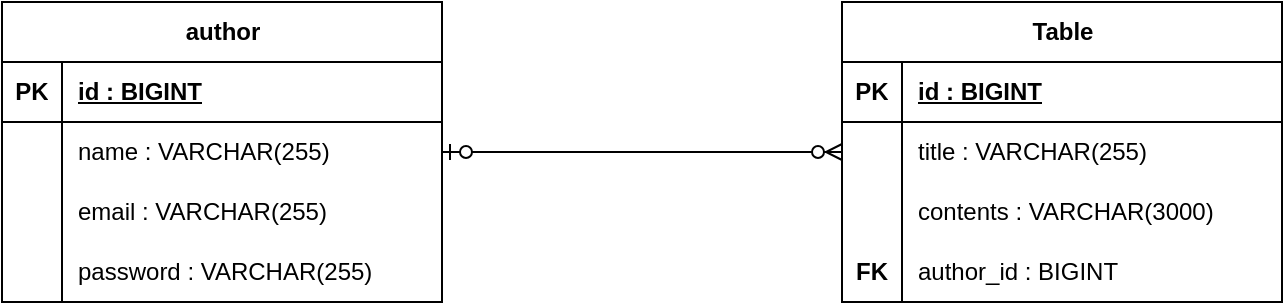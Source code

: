 <mxfile version="22.1.3" type="device">
  <diagram name="페이지-1" id="vT-tidWqIuYRH-flAzDQ">
    <mxGraphModel dx="1050" dy="542" grid="1" gridSize="10" guides="1" tooltips="1" connect="1" arrows="1" fold="1" page="1" pageScale="1" pageWidth="1200" pageHeight="1600" math="0" shadow="0">
      <root>
        <mxCell id="0" />
        <mxCell id="1" parent="0" />
        <mxCell id="nlA5F3Gw9ioXf3FcFBnv-2" value="author" style="shape=table;startSize=30;container=1;collapsible=1;childLayout=tableLayout;fixedRows=1;rowLines=0;fontStyle=1;align=center;resizeLast=1;html=1;" parent="1" vertex="1">
          <mxGeometry x="360" y="270" width="220" height="150" as="geometry" />
        </mxCell>
        <mxCell id="nlA5F3Gw9ioXf3FcFBnv-3" value="" style="shape=tableRow;horizontal=0;startSize=0;swimlaneHead=0;swimlaneBody=0;fillColor=none;collapsible=0;dropTarget=0;points=[[0,0.5],[1,0.5]];portConstraint=eastwest;top=0;left=0;right=0;bottom=1;" parent="nlA5F3Gw9ioXf3FcFBnv-2" vertex="1">
          <mxGeometry y="30" width="220" height="30" as="geometry" />
        </mxCell>
        <mxCell id="nlA5F3Gw9ioXf3FcFBnv-4" value="PK" style="shape=partialRectangle;connectable=0;fillColor=none;top=0;left=0;bottom=0;right=0;fontStyle=1;overflow=hidden;whiteSpace=wrap;html=1;" parent="nlA5F3Gw9ioXf3FcFBnv-3" vertex="1">
          <mxGeometry width="30" height="30" as="geometry">
            <mxRectangle width="30" height="30" as="alternateBounds" />
          </mxGeometry>
        </mxCell>
        <mxCell id="nlA5F3Gw9ioXf3FcFBnv-5" value="id : BIGINT" style="shape=partialRectangle;connectable=0;fillColor=none;top=0;left=0;bottom=0;right=0;align=left;spacingLeft=6;fontStyle=5;overflow=hidden;whiteSpace=wrap;html=1;" parent="nlA5F3Gw9ioXf3FcFBnv-3" vertex="1">
          <mxGeometry x="30" width="190" height="30" as="geometry">
            <mxRectangle width="190" height="30" as="alternateBounds" />
          </mxGeometry>
        </mxCell>
        <mxCell id="nlA5F3Gw9ioXf3FcFBnv-6" value="" style="shape=tableRow;horizontal=0;startSize=0;swimlaneHead=0;swimlaneBody=0;fillColor=none;collapsible=0;dropTarget=0;points=[[0,0.5],[1,0.5]];portConstraint=eastwest;top=0;left=0;right=0;bottom=0;" parent="nlA5F3Gw9ioXf3FcFBnv-2" vertex="1">
          <mxGeometry y="60" width="220" height="30" as="geometry" />
        </mxCell>
        <mxCell id="nlA5F3Gw9ioXf3FcFBnv-7" value="" style="shape=partialRectangle;connectable=0;fillColor=none;top=0;left=0;bottom=0;right=0;editable=1;overflow=hidden;whiteSpace=wrap;html=1;" parent="nlA5F3Gw9ioXf3FcFBnv-6" vertex="1">
          <mxGeometry width="30" height="30" as="geometry">
            <mxRectangle width="30" height="30" as="alternateBounds" />
          </mxGeometry>
        </mxCell>
        <mxCell id="nlA5F3Gw9ioXf3FcFBnv-8" value="name : VARCHAR(255)" style="shape=partialRectangle;connectable=0;fillColor=none;top=0;left=0;bottom=0;right=0;align=left;spacingLeft=6;overflow=hidden;whiteSpace=wrap;html=1;" parent="nlA5F3Gw9ioXf3FcFBnv-6" vertex="1">
          <mxGeometry x="30" width="190" height="30" as="geometry">
            <mxRectangle width="190" height="30" as="alternateBounds" />
          </mxGeometry>
        </mxCell>
        <mxCell id="nlA5F3Gw9ioXf3FcFBnv-9" value="" style="shape=tableRow;horizontal=0;startSize=0;swimlaneHead=0;swimlaneBody=0;fillColor=none;collapsible=0;dropTarget=0;points=[[0,0.5],[1,0.5]];portConstraint=eastwest;top=0;left=0;right=0;bottom=0;" parent="nlA5F3Gw9ioXf3FcFBnv-2" vertex="1">
          <mxGeometry y="90" width="220" height="30" as="geometry" />
        </mxCell>
        <mxCell id="nlA5F3Gw9ioXf3FcFBnv-10" value="" style="shape=partialRectangle;connectable=0;fillColor=none;top=0;left=0;bottom=0;right=0;editable=1;overflow=hidden;whiteSpace=wrap;html=1;" parent="nlA5F3Gw9ioXf3FcFBnv-9" vertex="1">
          <mxGeometry width="30" height="30" as="geometry">
            <mxRectangle width="30" height="30" as="alternateBounds" />
          </mxGeometry>
        </mxCell>
        <mxCell id="nlA5F3Gw9ioXf3FcFBnv-11" value="email : VARCHAR(255)" style="shape=partialRectangle;connectable=0;fillColor=none;top=0;left=0;bottom=0;right=0;align=left;spacingLeft=6;overflow=hidden;whiteSpace=wrap;html=1;" parent="nlA5F3Gw9ioXf3FcFBnv-9" vertex="1">
          <mxGeometry x="30" width="190" height="30" as="geometry">
            <mxRectangle width="190" height="30" as="alternateBounds" />
          </mxGeometry>
        </mxCell>
        <mxCell id="nlA5F3Gw9ioXf3FcFBnv-12" value="" style="shape=tableRow;horizontal=0;startSize=0;swimlaneHead=0;swimlaneBody=0;fillColor=none;collapsible=0;dropTarget=0;points=[[0,0.5],[1,0.5]];portConstraint=eastwest;top=0;left=0;right=0;bottom=0;" parent="nlA5F3Gw9ioXf3FcFBnv-2" vertex="1">
          <mxGeometry y="120" width="220" height="30" as="geometry" />
        </mxCell>
        <mxCell id="nlA5F3Gw9ioXf3FcFBnv-13" value="" style="shape=partialRectangle;connectable=0;fillColor=none;top=0;left=0;bottom=0;right=0;editable=1;overflow=hidden;whiteSpace=wrap;html=1;" parent="nlA5F3Gw9ioXf3FcFBnv-12" vertex="1">
          <mxGeometry width="30" height="30" as="geometry">
            <mxRectangle width="30" height="30" as="alternateBounds" />
          </mxGeometry>
        </mxCell>
        <mxCell id="nlA5F3Gw9ioXf3FcFBnv-14" value="password : VARCHAR(255)" style="shape=partialRectangle;connectable=0;fillColor=none;top=0;left=0;bottom=0;right=0;align=left;spacingLeft=6;overflow=hidden;whiteSpace=wrap;html=1;" parent="nlA5F3Gw9ioXf3FcFBnv-12" vertex="1">
          <mxGeometry x="30" width="190" height="30" as="geometry">
            <mxRectangle width="190" height="30" as="alternateBounds" />
          </mxGeometry>
        </mxCell>
        <mxCell id="nlA5F3Gw9ioXf3FcFBnv-15" value="" style="edgeStyle=entityRelationEdgeStyle;fontSize=12;html=1;endArrow=ERzeroToMany;startArrow=ERzeroToOne;rounded=0;exitX=1;exitY=0.5;exitDx=0;exitDy=0;entryX=0;entryY=0.5;entryDx=0;entryDy=0;" parent="1" source="nlA5F3Gw9ioXf3FcFBnv-6" target="nlA5F3Gw9ioXf3FcFBnv-20" edge="1">
          <mxGeometry width="100" height="100" relative="1" as="geometry">
            <mxPoint x="560" y="500" as="sourcePoint" />
            <mxPoint x="660" y="400" as="targetPoint" />
          </mxGeometry>
        </mxCell>
        <mxCell id="nlA5F3Gw9ioXf3FcFBnv-16" value="Table" style="shape=table;startSize=30;container=1;collapsible=1;childLayout=tableLayout;fixedRows=1;rowLines=0;fontStyle=1;align=center;resizeLast=1;html=1;" parent="1" vertex="1">
          <mxGeometry x="780" y="270" width="220" height="150" as="geometry" />
        </mxCell>
        <mxCell id="nlA5F3Gw9ioXf3FcFBnv-17" value="" style="shape=tableRow;horizontal=0;startSize=0;swimlaneHead=0;swimlaneBody=0;fillColor=none;collapsible=0;dropTarget=0;points=[[0,0.5],[1,0.5]];portConstraint=eastwest;top=0;left=0;right=0;bottom=1;" parent="nlA5F3Gw9ioXf3FcFBnv-16" vertex="1">
          <mxGeometry y="30" width="220" height="30" as="geometry" />
        </mxCell>
        <mxCell id="nlA5F3Gw9ioXf3FcFBnv-18" value="PK" style="shape=partialRectangle;connectable=0;fillColor=none;top=0;left=0;bottom=0;right=0;fontStyle=1;overflow=hidden;whiteSpace=wrap;html=1;" parent="nlA5F3Gw9ioXf3FcFBnv-17" vertex="1">
          <mxGeometry width="30" height="30" as="geometry">
            <mxRectangle width="30" height="30" as="alternateBounds" />
          </mxGeometry>
        </mxCell>
        <mxCell id="nlA5F3Gw9ioXf3FcFBnv-19" value="id : BIGINT" style="shape=partialRectangle;connectable=0;fillColor=none;top=0;left=0;bottom=0;right=0;align=left;spacingLeft=6;fontStyle=5;overflow=hidden;whiteSpace=wrap;html=1;" parent="nlA5F3Gw9ioXf3FcFBnv-17" vertex="1">
          <mxGeometry x="30" width="190" height="30" as="geometry">
            <mxRectangle width="190" height="30" as="alternateBounds" />
          </mxGeometry>
        </mxCell>
        <mxCell id="nlA5F3Gw9ioXf3FcFBnv-20" value="" style="shape=tableRow;horizontal=0;startSize=0;swimlaneHead=0;swimlaneBody=0;fillColor=none;collapsible=0;dropTarget=0;points=[[0,0.5],[1,0.5]];portConstraint=eastwest;top=0;left=0;right=0;bottom=0;" parent="nlA5F3Gw9ioXf3FcFBnv-16" vertex="1">
          <mxGeometry y="60" width="220" height="30" as="geometry" />
        </mxCell>
        <mxCell id="nlA5F3Gw9ioXf3FcFBnv-21" value="" style="shape=partialRectangle;connectable=0;fillColor=none;top=0;left=0;bottom=0;right=0;editable=1;overflow=hidden;whiteSpace=wrap;html=1;" parent="nlA5F3Gw9ioXf3FcFBnv-20" vertex="1">
          <mxGeometry width="30" height="30" as="geometry">
            <mxRectangle width="30" height="30" as="alternateBounds" />
          </mxGeometry>
        </mxCell>
        <mxCell id="nlA5F3Gw9ioXf3FcFBnv-22" value="title : VARCHAR(255)" style="shape=partialRectangle;connectable=0;fillColor=none;top=0;left=0;bottom=0;right=0;align=left;spacingLeft=6;overflow=hidden;whiteSpace=wrap;html=1;" parent="nlA5F3Gw9ioXf3FcFBnv-20" vertex="1">
          <mxGeometry x="30" width="190" height="30" as="geometry">
            <mxRectangle width="190" height="30" as="alternateBounds" />
          </mxGeometry>
        </mxCell>
        <mxCell id="nlA5F3Gw9ioXf3FcFBnv-23" value="" style="shape=tableRow;horizontal=0;startSize=0;swimlaneHead=0;swimlaneBody=0;fillColor=none;collapsible=0;dropTarget=0;points=[[0,0.5],[1,0.5]];portConstraint=eastwest;top=0;left=0;right=0;bottom=0;" parent="nlA5F3Gw9ioXf3FcFBnv-16" vertex="1">
          <mxGeometry y="90" width="220" height="30" as="geometry" />
        </mxCell>
        <mxCell id="nlA5F3Gw9ioXf3FcFBnv-24" value="" style="shape=partialRectangle;connectable=0;fillColor=none;top=0;left=0;bottom=0;right=0;editable=1;overflow=hidden;whiteSpace=wrap;html=1;" parent="nlA5F3Gw9ioXf3FcFBnv-23" vertex="1">
          <mxGeometry width="30" height="30" as="geometry">
            <mxRectangle width="30" height="30" as="alternateBounds" />
          </mxGeometry>
        </mxCell>
        <mxCell id="nlA5F3Gw9ioXf3FcFBnv-25" value="contents : VARCHAR(3000)" style="shape=partialRectangle;connectable=0;fillColor=none;top=0;left=0;bottom=0;right=0;align=left;spacingLeft=6;overflow=hidden;whiteSpace=wrap;html=1;" parent="nlA5F3Gw9ioXf3FcFBnv-23" vertex="1">
          <mxGeometry x="30" width="190" height="30" as="geometry">
            <mxRectangle width="190" height="30" as="alternateBounds" />
          </mxGeometry>
        </mxCell>
        <mxCell id="nlA5F3Gw9ioXf3FcFBnv-26" value="" style="shape=tableRow;horizontal=0;startSize=0;swimlaneHead=0;swimlaneBody=0;fillColor=none;collapsible=0;dropTarget=0;points=[[0,0.5],[1,0.5]];portConstraint=eastwest;top=0;left=0;right=0;bottom=0;" parent="nlA5F3Gw9ioXf3FcFBnv-16" vertex="1">
          <mxGeometry y="120" width="220" height="30" as="geometry" />
        </mxCell>
        <mxCell id="nlA5F3Gw9ioXf3FcFBnv-27" value="&lt;b&gt;FK&lt;/b&gt;" style="shape=partialRectangle;connectable=0;fillColor=none;top=0;left=0;bottom=0;right=0;editable=1;overflow=hidden;whiteSpace=wrap;html=1;" parent="nlA5F3Gw9ioXf3FcFBnv-26" vertex="1">
          <mxGeometry width="30" height="30" as="geometry">
            <mxRectangle width="30" height="30" as="alternateBounds" />
          </mxGeometry>
        </mxCell>
        <mxCell id="nlA5F3Gw9ioXf3FcFBnv-28" value="author_id : BIGINT" style="shape=partialRectangle;connectable=0;fillColor=none;top=0;left=0;bottom=0;right=0;align=left;spacingLeft=6;overflow=hidden;whiteSpace=wrap;html=1;" parent="nlA5F3Gw9ioXf3FcFBnv-26" vertex="1">
          <mxGeometry x="30" width="190" height="30" as="geometry">
            <mxRectangle width="190" height="30" as="alternateBounds" />
          </mxGeometry>
        </mxCell>
      </root>
    </mxGraphModel>
  </diagram>
</mxfile>
